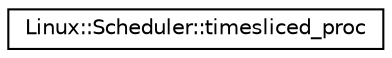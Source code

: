 digraph "Graphical Class Hierarchy"
{
 // INTERACTIVE_SVG=YES
  edge [fontname="Helvetica",fontsize="10",labelfontname="Helvetica",labelfontsize="10"];
  node [fontname="Helvetica",fontsize="10",shape=record];
  rankdir="LR";
  Node1 [label="Linux::Scheduler::timesliced_proc",height=0.2,width=0.4,color="black", fillcolor="white", style="filled",URL="$structLinux_1_1Scheduler_1_1timesliced__proc.html"];
}
